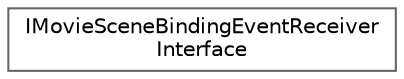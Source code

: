 digraph "Graphical Class Hierarchy"
{
 // INTERACTIVE_SVG=YES
 // LATEX_PDF_SIZE
  bgcolor="transparent";
  edge [fontname=Helvetica,fontsize=10,labelfontname=Helvetica,labelfontsize=10];
  node [fontname=Helvetica,fontsize=10,shape=box,height=0.2,width=0.4];
  rankdir="LR";
  Node0 [id="Node000000",label="IMovieSceneBindingEventReceiver\lInterface",height=0.2,width=0.4,color="grey40", fillcolor="white", style="filled",URL="$df/dc1/classIMovieSceneBindingEventReceiverInterface.html",tooltip="Interface for objects to implement used by the binding lifetime track to provide events when sequnece..."];
}
